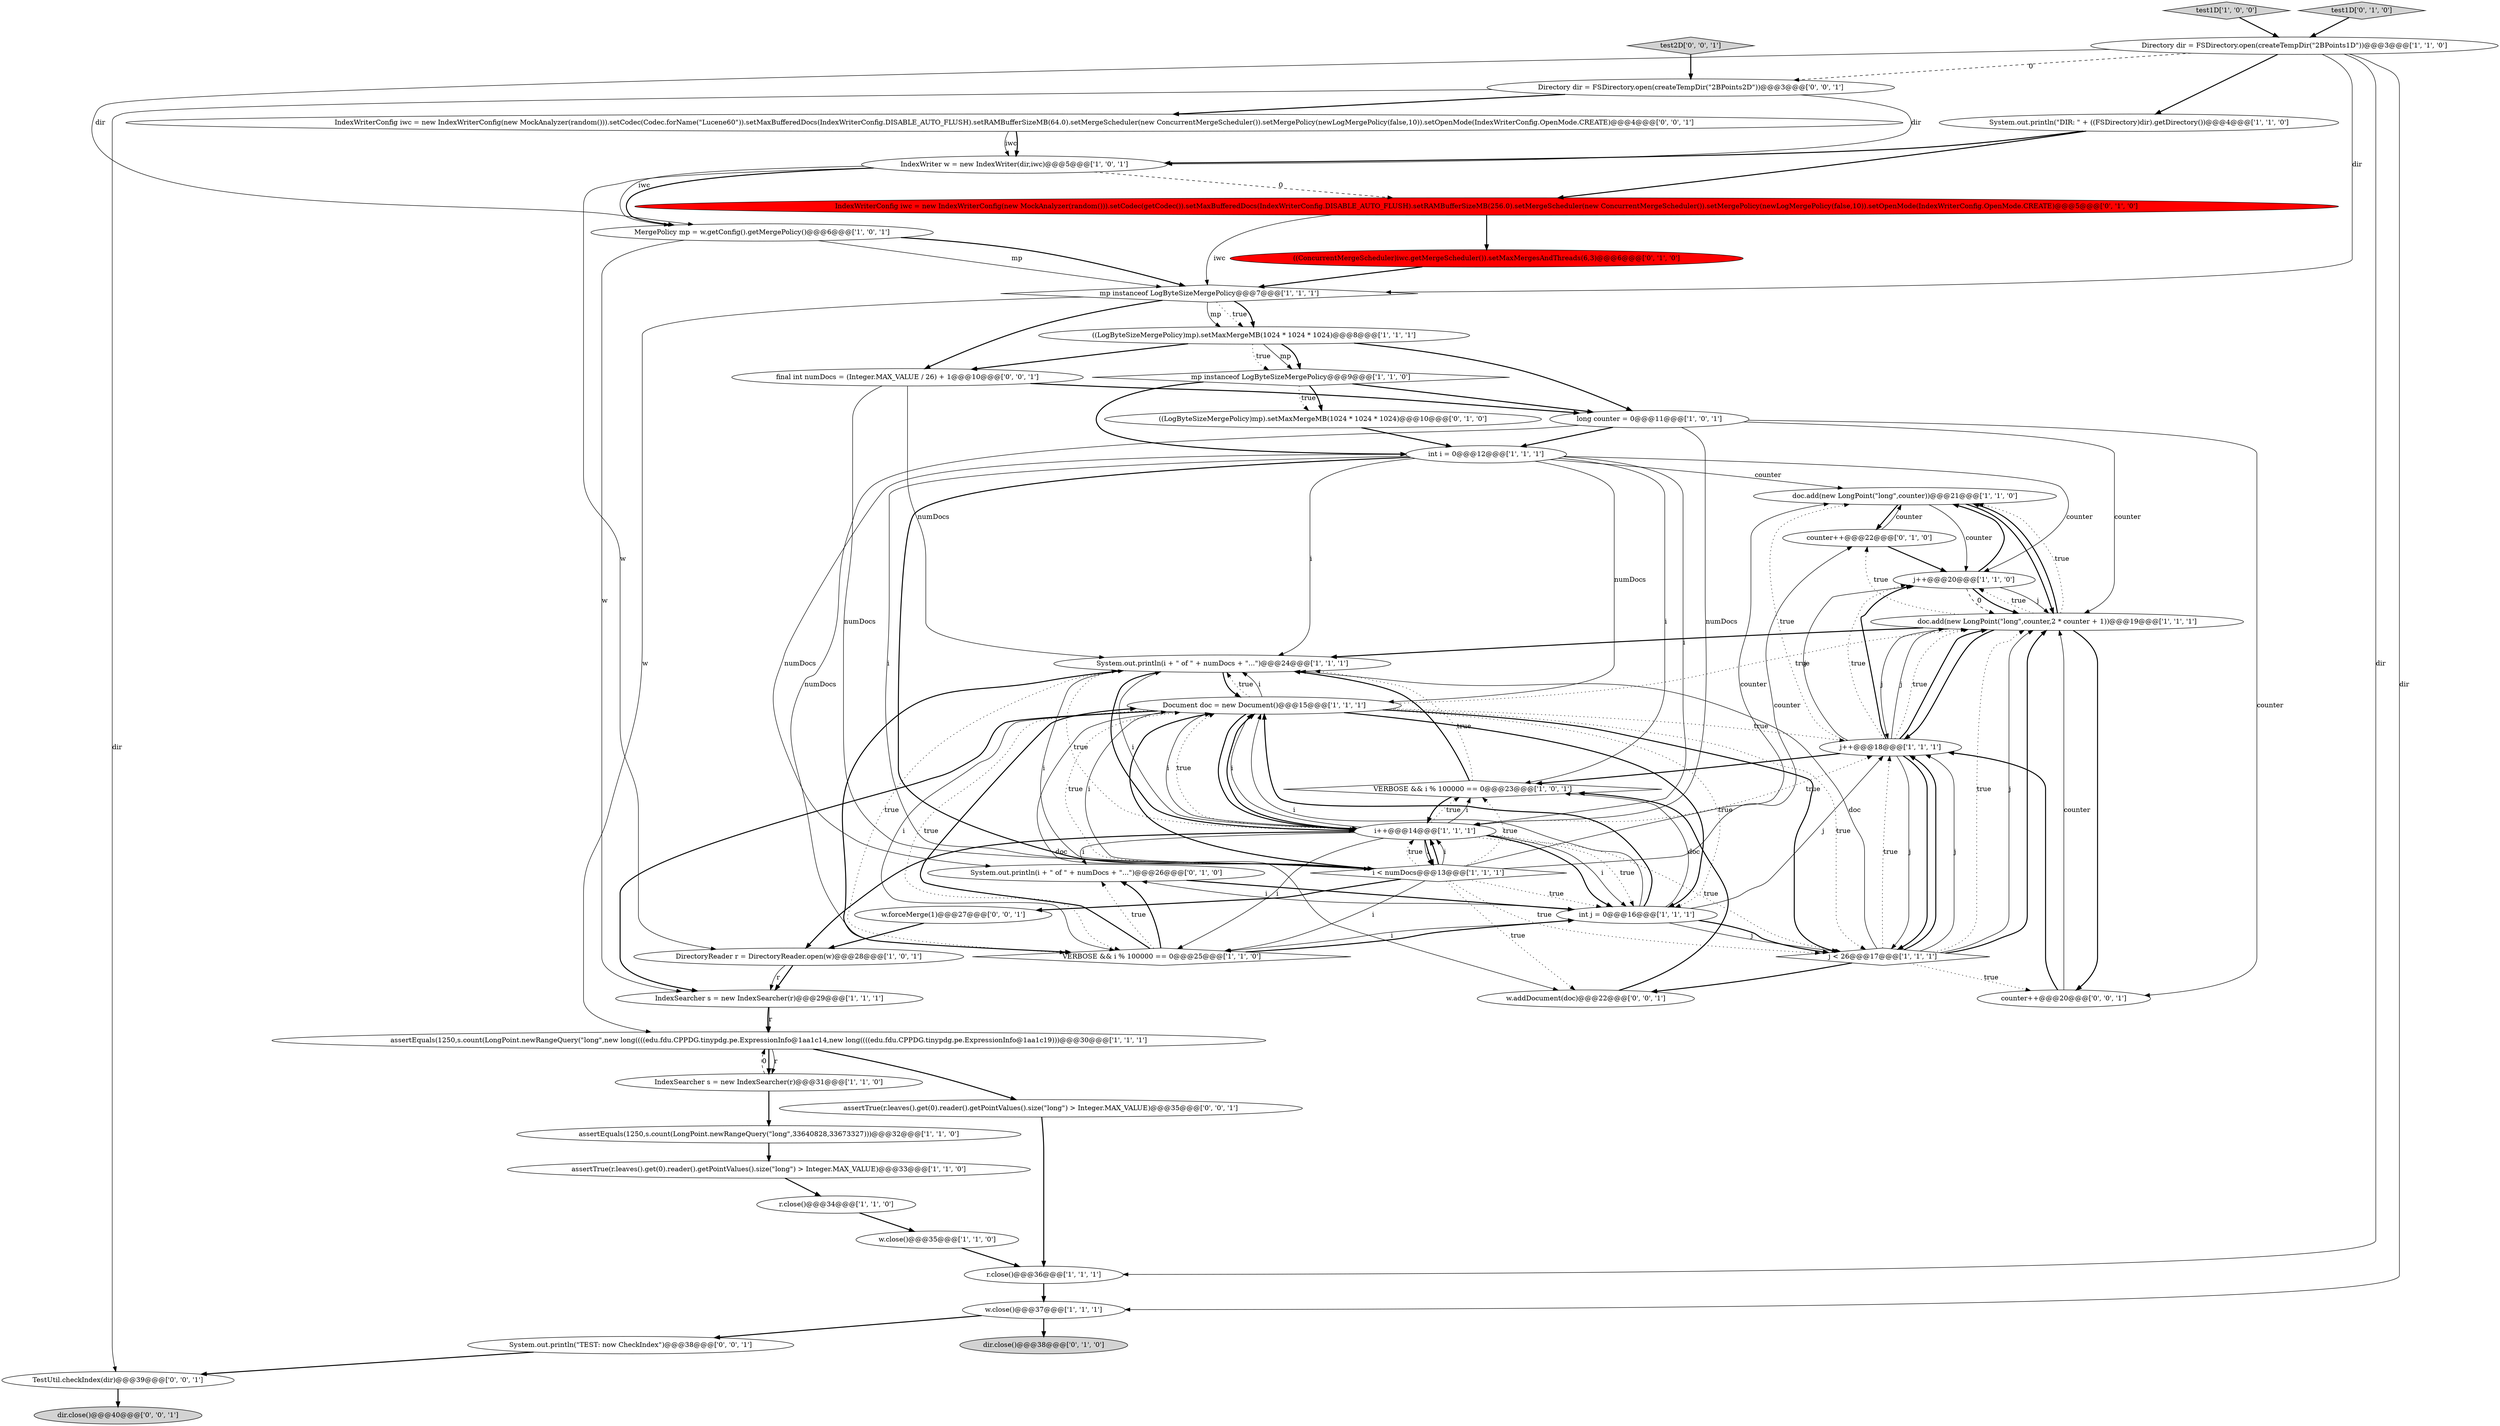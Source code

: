 digraph {
39 [style = filled, label = "w.forceMerge(1)@@@27@@@['0', '0', '1']", fillcolor = white, shape = ellipse image = "AAA0AAABBB3BBB"];
45 [style = filled, label = "TestUtil.checkIndex(dir)@@@39@@@['0', '0', '1']", fillcolor = white, shape = ellipse image = "AAA0AAABBB3BBB"];
28 [style = filled, label = "assertTrue(r.leaves().get(0).reader().getPointValues().size(\"long\") > Integer.MAX_VALUE)@@@33@@@['1', '1', '0']", fillcolor = white, shape = ellipse image = "AAA0AAABBB1BBB"];
11 [style = filled, label = "w.close()@@@35@@@['1', '1', '0']", fillcolor = white, shape = ellipse image = "AAA0AAABBB1BBB"];
25 [style = filled, label = "doc.add(new LongPoint(\"long\",counter))@@@21@@@['1', '1', '0']", fillcolor = white, shape = ellipse image = "AAA0AAABBB1BBB"];
5 [style = filled, label = "assertEquals(1250,s.count(LongPoint.newRangeQuery(\"long\",33640828,33673327)))@@@32@@@['1', '1', '0']", fillcolor = white, shape = ellipse image = "AAA0AAABBB1BBB"];
27 [style = filled, label = "r.close()@@@36@@@['1', '1', '1']", fillcolor = white, shape = ellipse image = "AAA0AAABBB1BBB"];
38 [style = filled, label = "System.out.println(i + \" of \" + numDocs + \"...\")@@@26@@@['0', '1', '0']", fillcolor = white, shape = ellipse image = "AAA0AAABBB2BBB"];
44 [style = filled, label = "assertTrue(r.leaves().get(0).reader().getPointValues().size(\"long\") > Integer.MAX_VALUE)@@@35@@@['0', '0', '1']", fillcolor = white, shape = ellipse image = "AAA0AAABBB3BBB"];
2 [style = filled, label = "int i = 0@@@12@@@['1', '1', '1']", fillcolor = white, shape = ellipse image = "AAA0AAABBB1BBB"];
15 [style = filled, label = "long counter = 0@@@11@@@['1', '0', '1']", fillcolor = white, shape = ellipse image = "AAA0AAABBB1BBB"];
22 [style = filled, label = "IndexSearcher s = new IndexSearcher(r)@@@29@@@['1', '1', '1']", fillcolor = white, shape = ellipse image = "AAA0AAABBB1BBB"];
16 [style = filled, label = "i < numDocs@@@13@@@['1', '1', '1']", fillcolor = white, shape = diamond image = "AAA0AAABBB1BBB"];
30 [style = filled, label = "Document doc = new Document()@@@15@@@['1', '1', '1']", fillcolor = white, shape = ellipse image = "AAA0AAABBB1BBB"];
9 [style = filled, label = "DirectoryReader r = DirectoryReader.open(w)@@@28@@@['1', '0', '1']", fillcolor = white, shape = ellipse image = "AAA0AAABBB1BBB"];
7 [style = filled, label = "j++@@@18@@@['1', '1', '1']", fillcolor = white, shape = ellipse image = "AAA0AAABBB1BBB"];
43 [style = filled, label = "final int numDocs = (Integer.MAX_VALUE / 26) + 1@@@10@@@['0', '0', '1']", fillcolor = white, shape = ellipse image = "AAA0AAABBB3BBB"];
46 [style = filled, label = "w.addDocument(doc)@@@22@@@['0', '0', '1']", fillcolor = white, shape = ellipse image = "AAA0AAABBB3BBB"];
0 [style = filled, label = "IndexSearcher s = new IndexSearcher(r)@@@31@@@['1', '1', '0']", fillcolor = white, shape = ellipse image = "AAA0AAABBB1BBB"];
37 [style = filled, label = "IndexWriterConfig iwc = new IndexWriterConfig(new MockAnalyzer(random())).setCodec(getCodec()).setMaxBufferedDocs(IndexWriterConfig.DISABLE_AUTO_FLUSH).setRAMBufferSizeMB(256.0).setMergeScheduler(new ConcurrentMergeScheduler()).setMergePolicy(newLogMergePolicy(false,10)).setOpenMode(IndexWriterConfig.OpenMode.CREATE)@@@5@@@['0', '1', '0']", fillcolor = red, shape = ellipse image = "AAA1AAABBB2BBB"];
32 [style = filled, label = "counter++@@@22@@@['0', '1', '0']", fillcolor = white, shape = ellipse image = "AAA0AAABBB2BBB"];
35 [style = filled, label = "dir.close()@@@38@@@['0', '1', '0']", fillcolor = lightgray, shape = ellipse image = "AAA0AAABBB2BBB"];
18 [style = filled, label = "assertEquals(1250,s.count(LongPoint.newRangeQuery(\"long\",new long((((edu.fdu.CPPDG.tinypdg.pe.ExpressionInfo@1aa1c14,new long((((edu.fdu.CPPDG.tinypdg.pe.ExpressionInfo@1aa1c19)))@@@30@@@['1', '1', '1']", fillcolor = white, shape = ellipse image = "AAA0AAABBB1BBB"];
40 [style = filled, label = "counter++@@@20@@@['0', '0', '1']", fillcolor = white, shape = ellipse image = "AAA0AAABBB3BBB"];
33 [style = filled, label = "((ConcurrentMergeScheduler)iwc.getMergeScheduler()).setMaxMergesAndThreads(6,3)@@@6@@@['0', '1', '0']", fillcolor = red, shape = ellipse image = "AAA1AAABBB2BBB"];
6 [style = filled, label = "j < 26@@@17@@@['1', '1', '1']", fillcolor = white, shape = diamond image = "AAA0AAABBB1BBB"];
23 [style = filled, label = "test1D['1', '0', '0']", fillcolor = lightgray, shape = diamond image = "AAA0AAABBB1BBB"];
17 [style = filled, label = "doc.add(new LongPoint(\"long\",counter,2 * counter + 1))@@@19@@@['1', '1', '1']", fillcolor = white, shape = ellipse image = "AAA0AAABBB1BBB"];
34 [style = filled, label = "test1D['0', '1', '0']", fillcolor = lightgray, shape = diamond image = "AAA0AAABBB2BBB"];
48 [style = filled, label = "dir.close()@@@40@@@['0', '0', '1']", fillcolor = lightgray, shape = ellipse image = "AAA0AAABBB3BBB"];
10 [style = filled, label = "int j = 0@@@16@@@['1', '1', '1']", fillcolor = white, shape = ellipse image = "AAA0AAABBB1BBB"];
49 [style = filled, label = "System.out.println(\"TEST: now CheckIndex\")@@@38@@@['0', '0', '1']", fillcolor = white, shape = ellipse image = "AAA0AAABBB3BBB"];
41 [style = filled, label = "IndexWriterConfig iwc = new IndexWriterConfig(new MockAnalyzer(random())).setCodec(Codec.forName(\"Lucene60\")).setMaxBufferedDocs(IndexWriterConfig.DISABLE_AUTO_FLUSH).setRAMBufferSizeMB(64.0).setMergeScheduler(new ConcurrentMergeScheduler()).setMergePolicy(newLogMergePolicy(false,10)).setOpenMode(IndexWriterConfig.OpenMode.CREATE)@@@4@@@['0', '0', '1']", fillcolor = white, shape = ellipse image = "AAA0AAABBB3BBB"];
14 [style = filled, label = "j++@@@20@@@['1', '1', '0']", fillcolor = white, shape = ellipse image = "AAA0AAABBB1BBB"];
47 [style = filled, label = "test2D['0', '0', '1']", fillcolor = lightgray, shape = diamond image = "AAA0AAABBB3BBB"];
1 [style = filled, label = "IndexWriter w = new IndexWriter(dir,iwc)@@@5@@@['1', '0', '1']", fillcolor = white, shape = ellipse image = "AAA0AAABBB1BBB"];
26 [style = filled, label = "VERBOSE && i % 100000 == 0@@@23@@@['1', '0', '1']", fillcolor = white, shape = diamond image = "AAA0AAABBB1BBB"];
8 [style = filled, label = "mp instanceof LogByteSizeMergePolicy@@@7@@@['1', '1', '1']", fillcolor = white, shape = diamond image = "AAA0AAABBB1BBB"];
4 [style = filled, label = "mp instanceof LogByteSizeMergePolicy@@@9@@@['1', '1', '0']", fillcolor = white, shape = diamond image = "AAA0AAABBB1BBB"];
21 [style = filled, label = "i++@@@14@@@['1', '1', '1']", fillcolor = white, shape = ellipse image = "AAA0AAABBB1BBB"];
13 [style = filled, label = "((LogByteSizeMergePolicy)mp).setMaxMergeMB(1024 * 1024 * 1024)@@@8@@@['1', '1', '1']", fillcolor = white, shape = ellipse image = "AAA0AAABBB1BBB"];
3 [style = filled, label = "r.close()@@@34@@@['1', '1', '0']", fillcolor = white, shape = ellipse image = "AAA0AAABBB1BBB"];
20 [style = filled, label = "VERBOSE && i % 100000 == 0@@@25@@@['1', '1', '0']", fillcolor = white, shape = diamond image = "AAA0AAABBB1BBB"];
29 [style = filled, label = "System.out.println(i + \" of \" + numDocs + \"...\")@@@24@@@['1', '1', '1']", fillcolor = white, shape = ellipse image = "AAA0AAABBB1BBB"];
19 [style = filled, label = "MergePolicy mp = w.getConfig().getMergePolicy()@@@6@@@['1', '0', '1']", fillcolor = white, shape = ellipse image = "AAA0AAABBB1BBB"];
24 [style = filled, label = "System.out.println(\"DIR: \" + ((FSDirectory)dir).getDirectory())@@@4@@@['1', '1', '0']", fillcolor = white, shape = ellipse image = "AAA0AAABBB1BBB"];
12 [style = filled, label = "w.close()@@@37@@@['1', '1', '1']", fillcolor = white, shape = ellipse image = "AAA0AAABBB1BBB"];
36 [style = filled, label = "((LogByteSizeMergePolicy)mp).setMaxMergeMB(1024 * 1024 * 1024)@@@10@@@['0', '1', '0']", fillcolor = white, shape = ellipse image = "AAA0AAABBB2BBB"];
31 [style = filled, label = "Directory dir = FSDirectory.open(createTempDir(\"2BPoints1D\"))@@@3@@@['1', '1', '0']", fillcolor = white, shape = ellipse image = "AAA0AAABBB1BBB"];
42 [style = filled, label = "Directory dir = FSDirectory.open(createTempDir(\"2BPoints2D\"))@@@3@@@['0', '0', '1']", fillcolor = white, shape = ellipse image = "AAA0AAABBB3BBB"];
17->25 [style = bold, label=""];
21->10 [style = bold, label=""];
42->41 [style = bold, label=""];
14->25 [style = bold, label=""];
6->7 [style = solid, label="j"];
29->30 [style = bold, label=""];
39->9 [style = bold, label=""];
8->18 [style = solid, label="w"];
4->15 [style = bold, label=""];
10->7 [style = solid, label="j"];
17->14 [style = dotted, label="true"];
14->17 [style = bold, label=""];
21->30 [style = bold, label=""];
5->28 [style = bold, label=""];
30->6 [style = bold, label=""];
45->48 [style = bold, label=""];
14->17 [style = solid, label="j"];
29->20 [style = dotted, label="true"];
16->10 [style = dotted, label="true"];
7->26 [style = bold, label=""];
7->14 [style = bold, label=""];
31->12 [style = solid, label="dir"];
10->38 [style = solid, label="i"];
2->38 [style = solid, label="numDocs"];
18->44 [style = bold, label=""];
10->6 [style = solid, label="j"];
21->26 [style = dotted, label="true"];
42->1 [style = solid, label="dir"];
1->9 [style = solid, label="w"];
36->2 [style = bold, label=""];
16->6 [style = dotted, label="true"];
21->7 [style = dotted, label="true"];
21->16 [style = bold, label=""];
2->25 [style = solid, label="counter"];
4->36 [style = dotted, label="true"];
4->36 [style = bold, label=""];
28->3 [style = bold, label=""];
6->46 [style = bold, label=""];
16->25 [style = solid, label="counter"];
37->33 [style = bold, label=""];
18->0 [style = bold, label=""];
43->16 [style = solid, label="numDocs"];
13->4 [style = dotted, label="true"];
10->20 [style = solid, label="i"];
17->7 [style = solid, label="j"];
2->16 [style = bold, label=""];
6->17 [style = solid, label="j"];
2->14 [style = solid, label="counter"];
7->6 [style = solid, label="j"];
8->13 [style = solid, label="mp"];
2->21 [style = solid, label="i"];
16->46 [style = dotted, label="true"];
27->12 [style = bold, label=""];
41->1 [style = solid, label="iwc"];
16->20 [style = solid, label="i"];
16->21 [style = solid, label="i"];
30->7 [style = dotted, label="true"];
19->22 [style = solid, label="w"];
21->29 [style = dotted, label="true"];
30->6 [style = dotted, label="true"];
3->11 [style = bold, label=""];
34->31 [style = bold, label=""];
43->29 [style = solid, label="numDocs"];
7->17 [style = solid, label="j"];
4->2 [style = bold, label=""];
12->35 [style = bold, label=""];
20->38 [style = bold, label=""];
18->0 [style = solid, label="r"];
25->14 [style = solid, label="counter"];
21->38 [style = solid, label="i"];
30->29 [style = dotted, label="true"];
29->20 [style = bold, label=""];
21->9 [style = bold, label=""];
22->18 [style = bold, label=""];
7->14 [style = solid, label="j"];
21->26 [style = solid, label="i"];
21->30 [style = dotted, label="true"];
13->43 [style = bold, label=""];
10->30 [style = solid, label="i"];
21->16 [style = solid, label="i"];
15->20 [style = solid, label="numDocs"];
7->6 [style = bold, label=""];
21->29 [style = solid, label="i"];
30->10 [style = bold, label=""];
6->7 [style = dotted, label="true"];
16->21 [style = dotted, label="true"];
16->39 [style = bold, label=""];
21->10 [style = solid, label="i"];
16->30 [style = solid, label="i"];
13->15 [style = bold, label=""];
1->19 [style = bold, label=""];
6->7 [style = bold, label=""];
7->17 [style = dotted, label="true"];
33->8 [style = bold, label=""];
30->46 [style = solid, label="doc"];
13->4 [style = solid, label="mp"];
22->18 [style = solid, label="r"];
21->6 [style = dotted, label="true"];
20->38 [style = dotted, label="true"];
9->22 [style = bold, label=""];
23->31 [style = bold, label=""];
6->17 [style = bold, label=""];
49->45 [style = bold, label=""];
6->40 [style = dotted, label="true"];
1->37 [style = dashed, label="0"];
7->17 [style = bold, label=""];
47->42 [style = bold, label=""];
2->30 [style = solid, label="numDocs"];
30->10 [style = dotted, label="true"];
31->24 [style = bold, label=""];
17->40 [style = bold, label=""];
32->14 [style = bold, label=""];
31->42 [style = dashed, label="0"];
21->10 [style = dotted, label="true"];
21->30 [style = solid, label="i"];
25->17 [style = bold, label=""];
10->6 [style = bold, label=""];
30->20 [style = solid, label="i"];
29->21 [style = bold, label=""];
19->8 [style = solid, label="mp"];
26->21 [style = bold, label=""];
12->49 [style = bold, label=""];
42->45 [style = solid, label="dir"];
30->21 [style = bold, label=""];
17->25 [style = dotted, label="true"];
30->20 [style = dotted, label="true"];
2->26 [style = solid, label="i"];
16->30 [style = bold, label=""];
14->17 [style = dashed, label="0"];
8->13 [style = dotted, label="true"];
30->17 [style = dotted, label="true"];
24->1 [style = bold, label=""];
6->29 [style = solid, label="doc"];
30->21 [style = solid, label="i"];
10->30 [style = bold, label=""];
16->32 [style = solid, label="counter"];
8->13 [style = bold, label=""];
15->21 [style = solid, label="numDocs"];
0->5 [style = bold, label=""];
2->29 [style = solid, label="i"];
30->29 [style = solid, label="i"];
9->22 [style = solid, label="r"];
15->2 [style = bold, label=""];
30->22 [style = bold, label=""];
38->10 [style = bold, label=""];
37->8 [style = solid, label="iwc"];
26->29 [style = bold, label=""];
16->30 [style = dotted, label="true"];
10->26 [style = solid, label="doc"];
25->32 [style = bold, label=""];
21->20 [style = solid, label="i"];
8->43 [style = bold, label=""];
41->1 [style = bold, label=""];
17->32 [style = dotted, label="true"];
31->19 [style = solid, label="dir"];
40->17 [style = solid, label="counter"];
6->17 [style = dotted, label="true"];
19->8 [style = bold, label=""];
20->10 [style = bold, label=""];
16->26 [style = dotted, label="true"];
17->7 [style = bold, label=""];
32->25 [style = solid, label="counter"];
40->7 [style = bold, label=""];
46->26 [style = bold, label=""];
16->29 [style = solid, label="i"];
43->15 [style = bold, label=""];
16->21 [style = bold, label=""];
15->17 [style = solid, label="counter"];
24->37 [style = bold, label=""];
31->8 [style = solid, label="dir"];
15->40 [style = solid, label="counter"];
7->25 [style = dotted, label="true"];
0->18 [style = dashed, label="0"];
26->29 [style = dotted, label="true"];
44->27 [style = bold, label=""];
20->30 [style = bold, label=""];
17->29 [style = bold, label=""];
31->27 [style = solid, label="dir"];
2->16 [style = solid, label="i"];
1->19 [style = solid, label="iwc"];
11->27 [style = bold, label=""];
13->4 [style = bold, label=""];
7->14 [style = dotted, label="true"];
}
